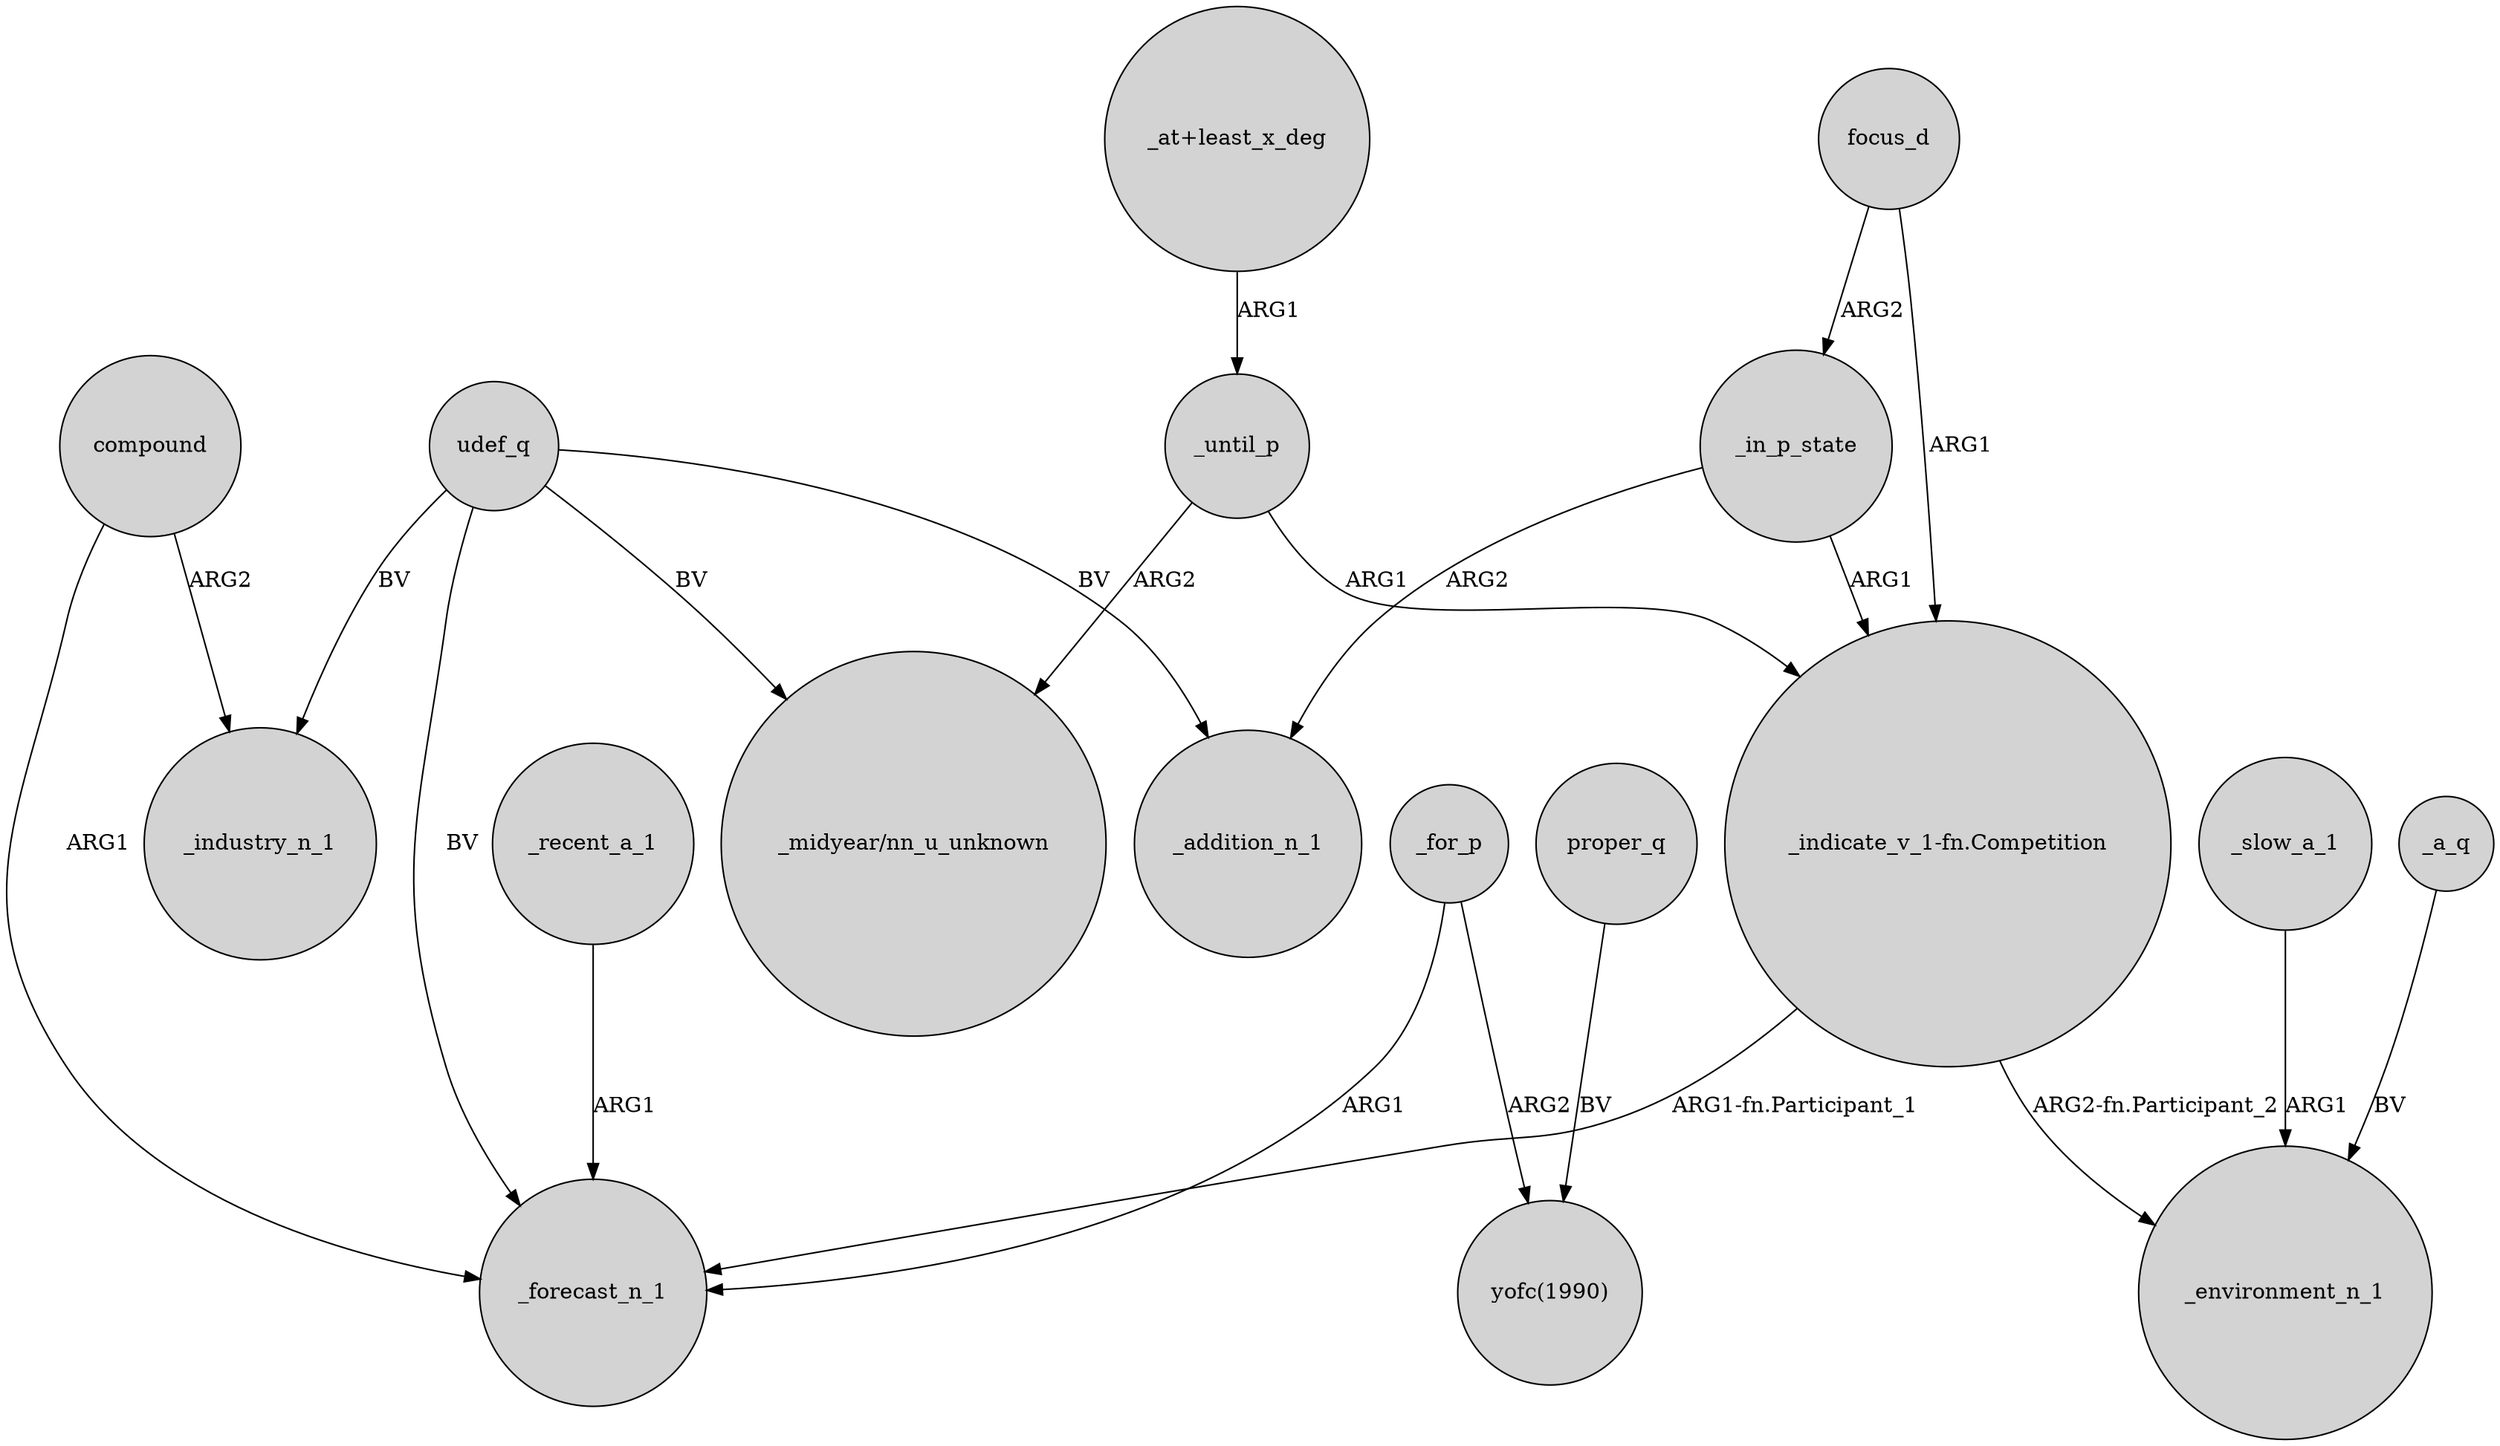 digraph {
	node [shape=circle style=filled]
	_in_p_state -> "_indicate_v_1-fn.Competition" [label=ARG1]
	compound -> _forecast_n_1 [label=ARG1]
	_until_p -> "_indicate_v_1-fn.Competition" [label=ARG1]
	udef_q -> _addition_n_1 [label=BV]
	proper_q -> "yofc(1990)" [label=BV]
	_until_p -> "_midyear/nn_u_unknown" [label=ARG2]
	udef_q -> _forecast_n_1 [label=BV]
	_recent_a_1 -> _forecast_n_1 [label=ARG1]
	_slow_a_1 -> _environment_n_1 [label=ARG1]
	compound -> _industry_n_1 [label=ARG2]
	_for_p -> _forecast_n_1 [label=ARG1]
	"_at+least_x_deg" -> _until_p [label=ARG1]
	_for_p -> "yofc(1990)" [label=ARG2]
	focus_d -> "_indicate_v_1-fn.Competition" [label=ARG1]
	_a_q -> _environment_n_1 [label=BV]
	"_indicate_v_1-fn.Competition" -> _forecast_n_1 [label="ARG1-fn.Participant_1"]
	udef_q -> "_midyear/nn_u_unknown" [label=BV]
	focus_d -> _in_p_state [label=ARG2]
	"_indicate_v_1-fn.Competition" -> _environment_n_1 [label="ARG2-fn.Participant_2"]
	_in_p_state -> _addition_n_1 [label=ARG2]
	udef_q -> _industry_n_1 [label=BV]
}

